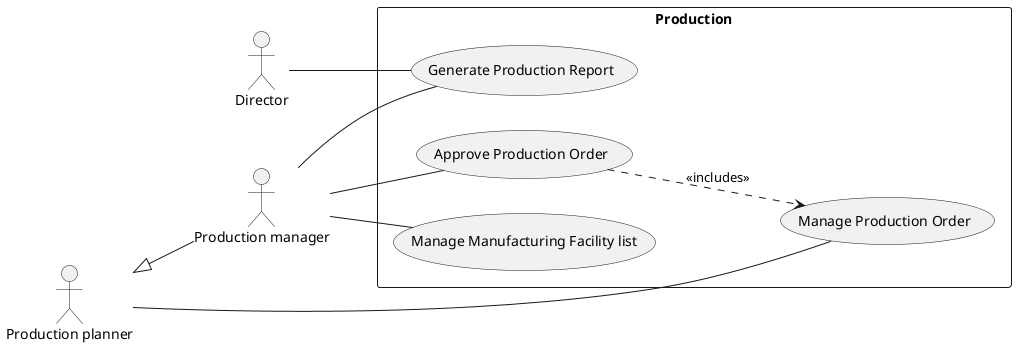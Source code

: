 @startuml production
left to right direction

:Production planner: as pp
:Production manager: as pm
pp <|-- pm

:Director: as d

rectangle Production {
  pp -- (Manage Production Order)

  pm -- (Approve Production Order)
  (Approve Production Order) ..> (Manage Production Order) : <<includes>>

  pm -- (Manage Manufacturing Facility list)
  pm -- (Generate Production Report)
  d -- (Generate Production Report)
}
@enduml